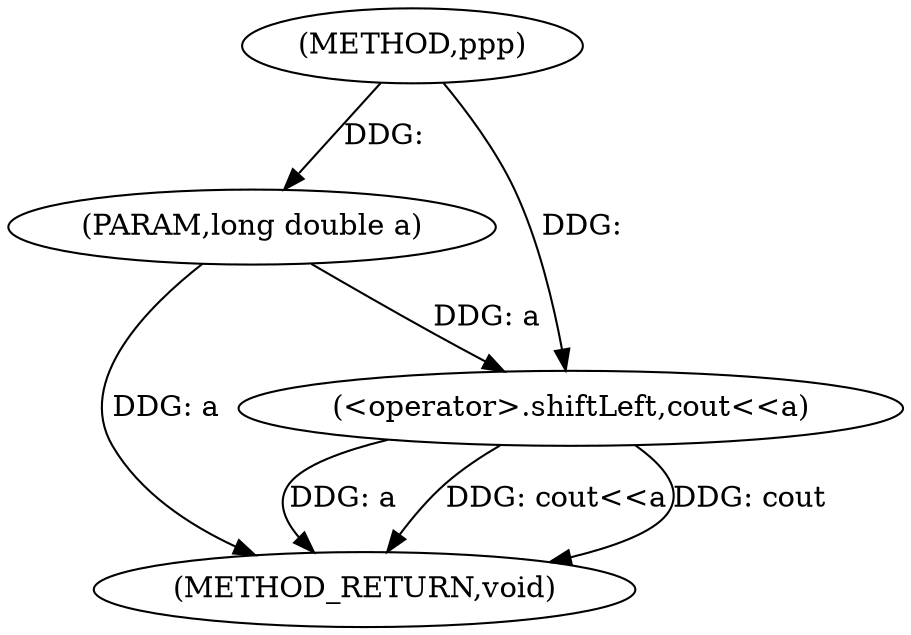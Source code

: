 digraph "ppp" {  
"1000126" [label = "(METHOD,ppp)" ]
"1000132" [label = "(METHOD_RETURN,void)" ]
"1000127" [label = "(PARAM,long double a)" ]
"1000129" [label = "(<operator>.shiftLeft,cout<<a)" ]
  "1000127" -> "1000132"  [ label = "DDG: a"] 
  "1000129" -> "1000132"  [ label = "DDG: a"] 
  "1000129" -> "1000132"  [ label = "DDG: cout<<a"] 
  "1000129" -> "1000132"  [ label = "DDG: cout"] 
  "1000126" -> "1000127"  [ label = "DDG: "] 
  "1000126" -> "1000129"  [ label = "DDG: "] 
  "1000127" -> "1000129"  [ label = "DDG: a"] 
}
